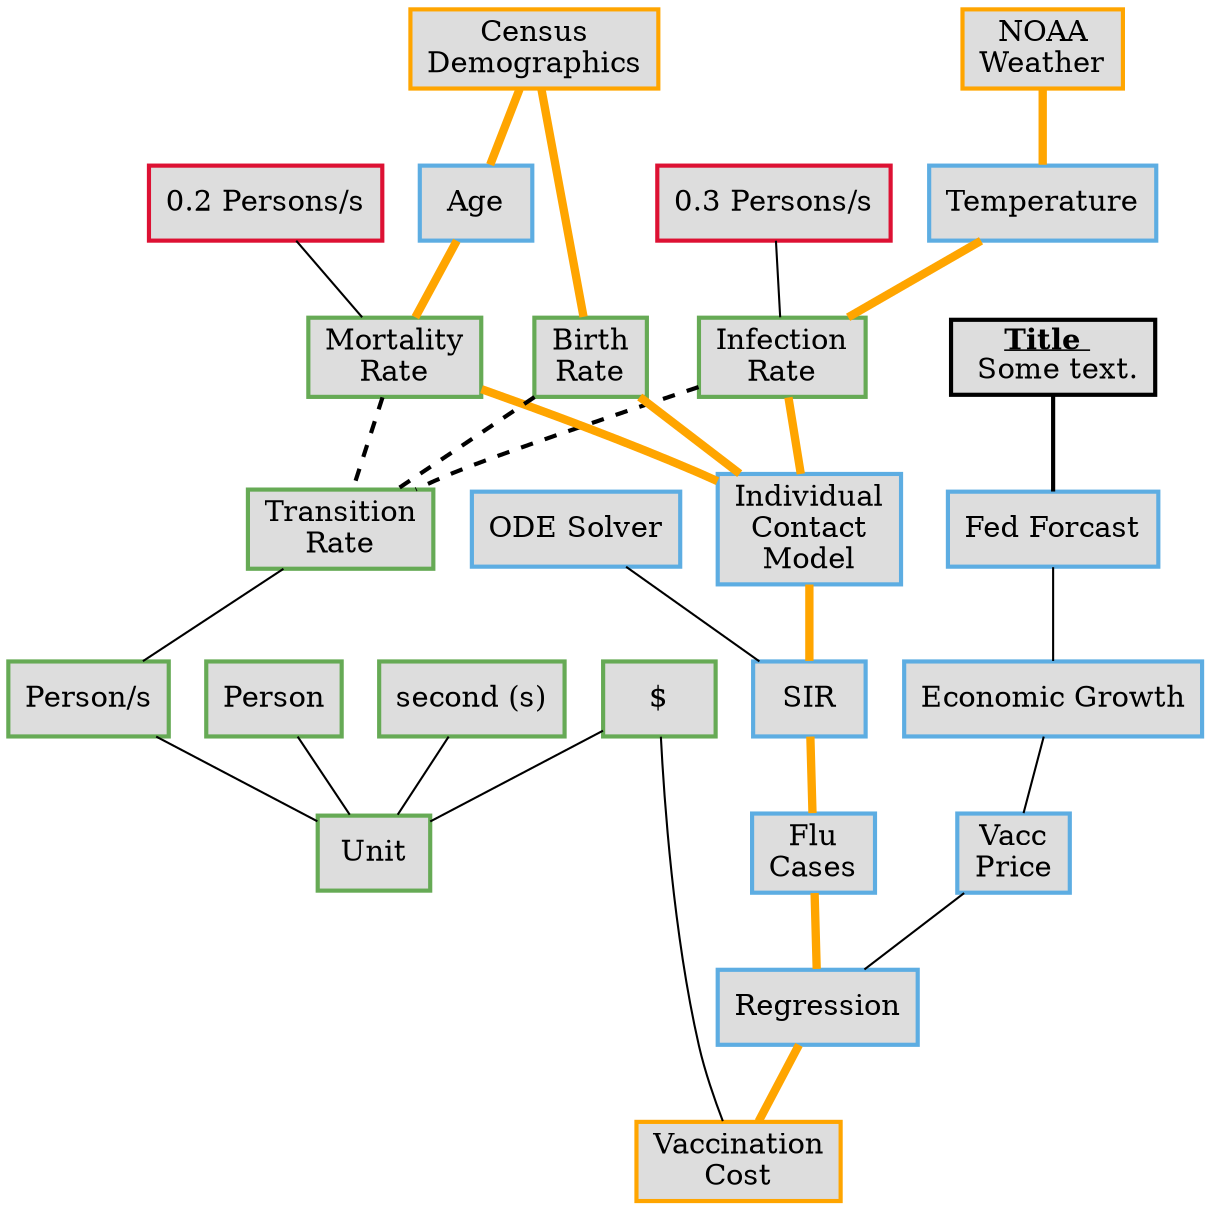 digraph G {
pack=true;
1 [ color="orange",style="filled",penwidth="2.0",fillcolor="#dddddd",name="weather",label="NOAA\nWeather",shape="record",];
2 [ color="orange",style="filled",penwidth="2.0",fillcolor="#dddddd",name="cost",label="Vaccination\nCost",shape="record",];
3 [ color="orange",style="filled",penwidth="2.0",fillcolor="#dddddd",name="demo",label="Census\nDemographics",shape="record",];
4 [ color="#5DADE2",style="filled",penwidth="2.0",fillcolor="#dddddd",name="fed",label="Fed Forcast",shape="record",];
5 [ color="#5DADE2",style="filled",penwidth="2.0",fillcolor="#dddddd",name="epi",label="SIR",shape="record",];
6 [ color="#5DADE2",style="filled",penwidth="2.0",fillcolor="#dddddd",name="ode",label="ODE Solver",shape="record",];
7 [ color="#66AA55",style="filled",penwidth="2.0",fillcolor="#dddddd",name="rate",label="{Transition\nRate}",shape="record",];
8 [ color="#66AA55",style="filled",penwidth="2.0",fillcolor="#dddddd",name="unit",label="Unit",shape="record",];
9 [ color="#66AA55",style="filled",penwidth="2.0",fillcolor="#dddddd",name="personper",label="Person/s",shape="record",];
10 [ color="#66AA55",style="filled",penwidth="2.0",fillcolor="#dddddd",name="person",label="Person",shape="record",];
11 [ color="#66AA55",style="filled",penwidth="2.0",fillcolor="#dddddd",name="second",label="second (s)",shape="record",];
12 [ color="#66AA55",style="filled",penwidth="2.0",fillcolor="#dddddd",name="dollars",label="$",shape="record",];
13 [ color="#66AA55",style="filled",penwidth="2.0",fillcolor="#dddddd",name="inf",label="Infection\nRate",shape="record",];
14 [ color="#66AA55",style="filled",penwidth="2.0",fillcolor="#dddddd",name="mort",label="Mortality\nRate",shape="record",];
15 [ color="#66AA55",style="filled",penwidth="2.0",fillcolor="#dddddd",name="birth",label="Birth\nRate",shape="record",];
16 [ color="#DD1133",style="filled",penwidth="2.0",fillcolor="#dddddd",name="twenty",label="0.2 Persons/s",shape="record",];
17 [ color="#DD1133",style="filled",penwidth="2.0",fillcolor="#dddddd",name="thirty",label="0.3 Persons/s",shape="record",];
18 [ color="#5DADE2",style="filled",penwidth="2.0",fillcolor="#dddddd",name="ind",label="Individual\nContact\nModel",shape="record",];
19 [ color="#5DADE2",style="filled",penwidth="2.0",fillcolor="#dddddd",name="temp",label="Temperature",shape="record",];
20 [ color="#5DADE2",style="filled",penwidth="2.0",fillcolor="#dddddd",name="age",label="Age",shape="record",];
21 [ color="#5DADE2",style="filled",penwidth="2.0",fillcolor="#dddddd",name="dGDP",label="Economic Growth",shape="record",];
22 [ color="#5DADE2",style="filled",penwidth="2.0",fillcolor="#dddddd",name="cases",label="Flu\nCases",shape="record",];
23 [ color="#5DADE2",style="filled",penwidth="2.0",fillcolor="#dddddd",name="prices",label="Vacc\nPrice",shape="record",];
24 [ color="#5DADE2",style="filled",penwidth="2.0",fillcolor="#dddddd",name="regres",label="Regression",shape="record",];
25 [ color="#000000",style="filled",penwidth="2.0",fillcolor="#dddddd",name="html",label=<<U><B>Title </B></U> <BR/> Some text.>,shape="record",];
1 -> 19 [ color=orange, dir=none, penwidth=4.0, style=solid, ]
3 -> 15 [ color=orange, dir=none, penwidth=4.0, style=solid, ]
3 -> 20 [ color=orange, dir=none, penwidth=4.0, style=solid, ]
4 -> 21 [ color=missing, dir=none, penwidth=missing, style=missing, ]
5 -> 22 [ color=orange, dir=none, penwidth=4.0, style=solid, ]
6 -> 5 [ color=missing, dir=none, penwidth=missing, style=missing, ]
7 -> 9 [ color=missing, dir=none, penwidth=missing, style=missing, ]
9 -> 8 [ color=missing, dir=none, penwidth=missing, style=missing, ]
10 -> 8 [ color=missing, dir=none, penwidth=missing, style=missing, ]
11 -> 8 [ color=missing, dir=none, penwidth=missing, style=missing, ]
12 -> 2 [ color=missing, dir=none, penwidth=missing, style=missing, ]
12 -> 8 [ color=missing, dir=none, penwidth=missing, style=missing, ]
13 -> 7 [ color=black, dir=none, penwidth=2.0, style=dashed, ]
13 -> 18 [ color=orange, dir=none, penwidth=4.0, style=solid, ]
14 -> 7 [ color=black, dir=none, penwidth=2.0, style=dashed, ]
14 -> 18 [ color=orange, dir=none, penwidth=4.0, style=solid, ]
15 -> 7 [ color=black, dir=none, penwidth=2.0, style=dashed, ]
15 -> 18 [ color=orange, dir=none, penwidth=4.0, style=solid, ]
16 -> 14 [ color=missing, dir=none, penwidth=missing, style=missing, ]
17 -> 13 [ color=missing, dir=none, penwidth=missing, style=missing, ]
18 -> 5 [ color=orange, dir=none, penwidth=4.0, style=solid, ]
19 -> 13 [ color=orange, dir=none, penwidth=4.0, style=solid, ]
20 -> 14 [ color=orange, dir=none, penwidth=4.0, style=solid, ]
21 -> 23 [ color=missing, dir=none, penwidth=missing, style=missing, ]
22 -> 24 [ color=orange, dir=none, penwidth=4.0, style=solid, ]
23 -> 24 [ color=missing, dir=none, penwidth=missing, style=missing, ]
24 -> 2 [ color=orange, dir=none, penwidth=4.0, style=solid, ]
25 -> 4 [ color=black, dir=none, penwidth=2.0, style=solid, ]
}
